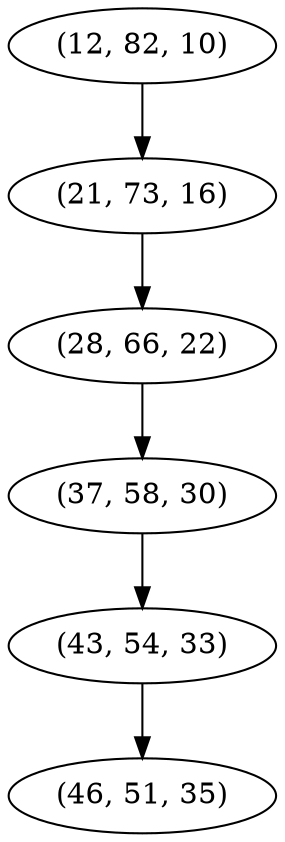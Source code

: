 digraph tree {
    "(12, 82, 10)";
    "(21, 73, 16)";
    "(28, 66, 22)";
    "(37, 58, 30)";
    "(43, 54, 33)";
    "(46, 51, 35)";
    "(12, 82, 10)" -> "(21, 73, 16)";
    "(21, 73, 16)" -> "(28, 66, 22)";
    "(28, 66, 22)" -> "(37, 58, 30)";
    "(37, 58, 30)" -> "(43, 54, 33)";
    "(43, 54, 33)" -> "(46, 51, 35)";
}
